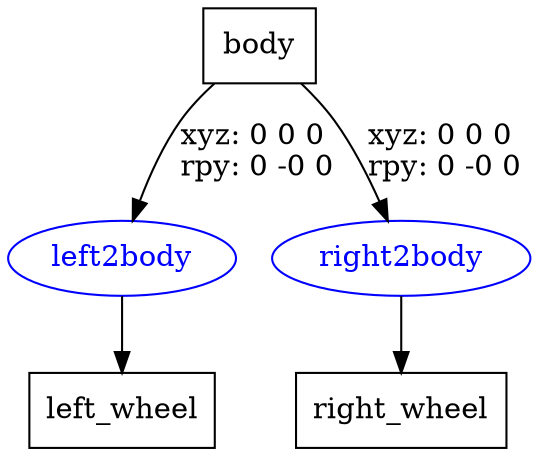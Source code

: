 digraph G {
node [shape=box];
"body" [label="body"];
"left_wheel" [label="left_wheel"];
"right_wheel" [label="right_wheel"];
node [shape=ellipse, color=blue, fontcolor=blue];
"body" -> "left2body" [label="xyz: 0 0 0 \nrpy: 0 -0 0"]
"left2body" -> "left_wheel"
"body" -> "right2body" [label="xyz: 0 0 0 \nrpy: 0 -0 0"]
"right2body" -> "right_wheel"
}
